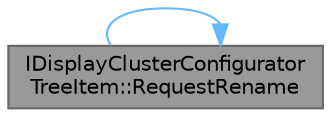 digraph "IDisplayClusterConfiguratorTreeItem::RequestRename"
{
 // INTERACTIVE_SVG=YES
 // LATEX_PDF_SIZE
  bgcolor="transparent";
  edge [fontname=Helvetica,fontsize=10,labelfontname=Helvetica,labelfontsize=10];
  node [fontname=Helvetica,fontsize=10,shape=box,height=0.2,width=0.4];
  rankdir="LR";
  Node1 [id="Node000001",label="IDisplayClusterConfigurator\lTreeItem::RequestRename",height=0.2,width=0.4,color="gray40", fillcolor="grey60", style="filled", fontcolor="black",tooltip="Requests a rename on the the tree row item."];
  Node1 -> Node1 [id="edge1_Node000001_Node000001",color="steelblue1",style="solid",tooltip=" "];
}
